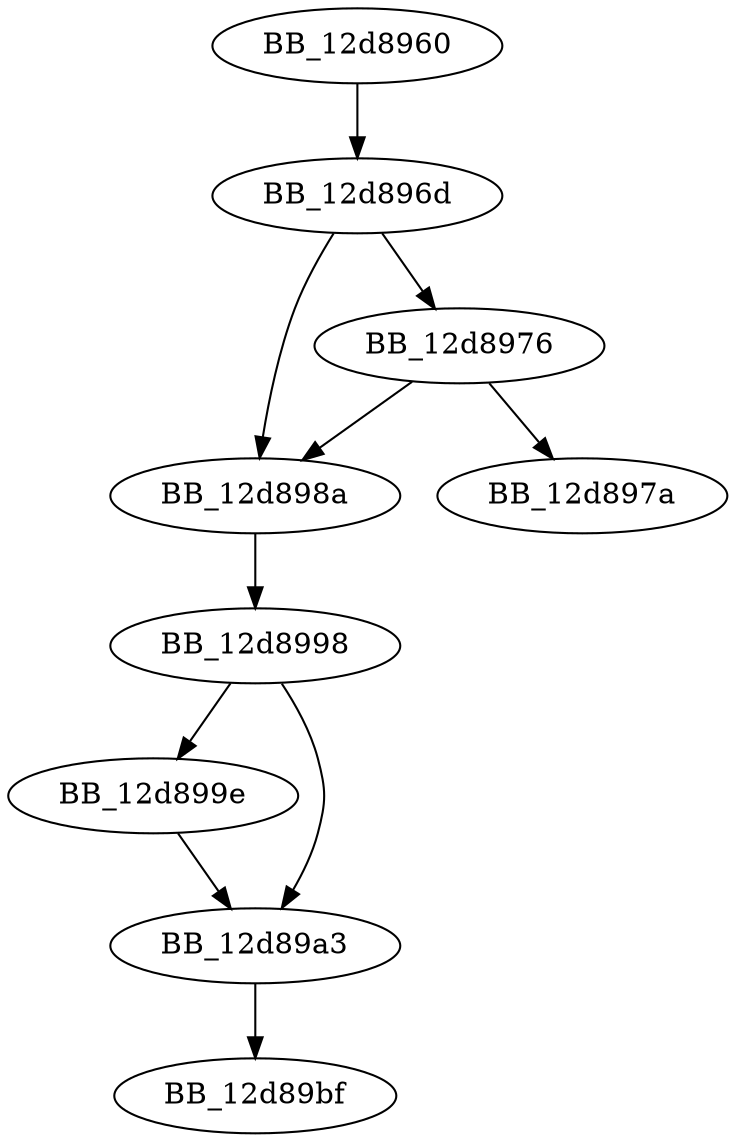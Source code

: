 DiGraph sub_12D8960{
BB_12d8960->BB_12d896d
BB_12d896d->BB_12d8976
BB_12d896d->BB_12d898a
BB_12d8976->BB_12d897a
BB_12d8976->BB_12d898a
BB_12d898a->BB_12d8998
BB_12d8998->BB_12d899e
BB_12d8998->BB_12d89a3
BB_12d899e->BB_12d89a3
BB_12d89a3->BB_12d89bf
}
